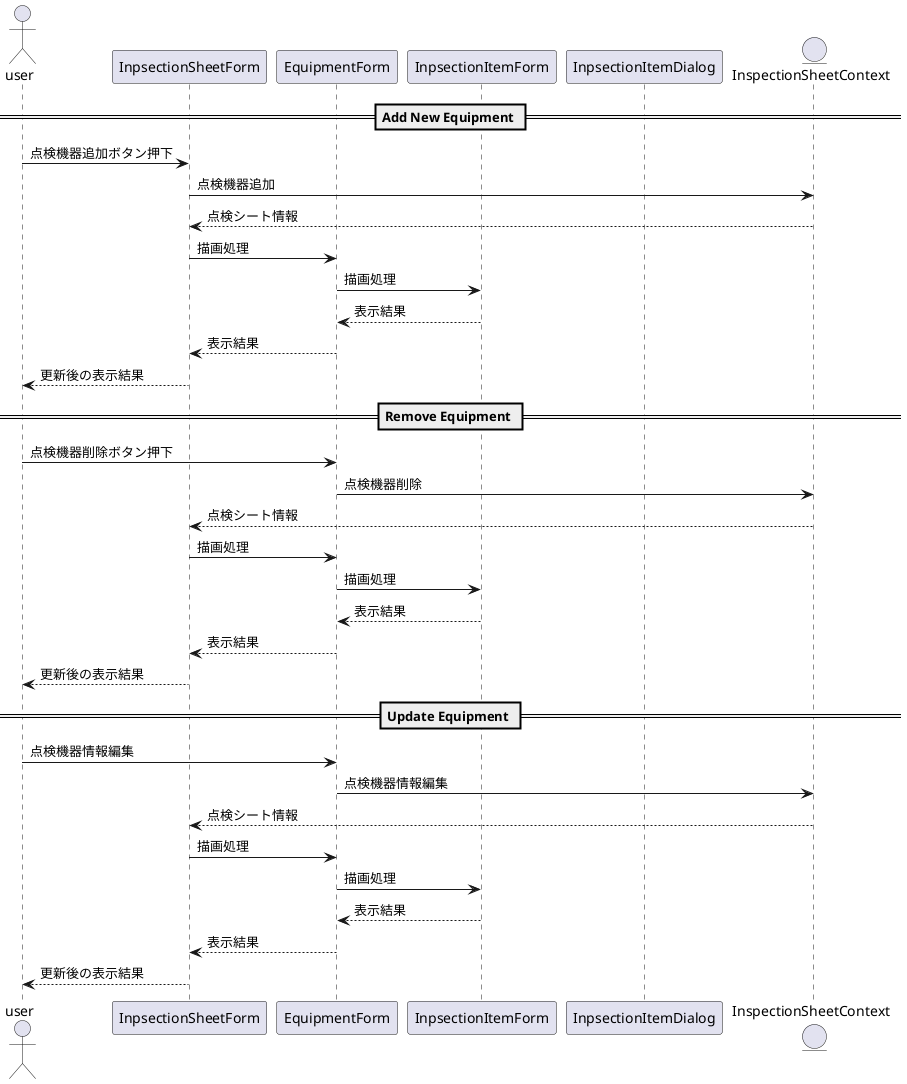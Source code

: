 @startuml sequence-diagram

actor user
participant InpsectionSheetForm as sheetForm
participant EquipmentForm as equipForm
participant InpsectionItemForm as itemForm
participant InpsectionItemDialog as itemDialog
entity InspectionSheetContext as sheetContext

== Add New Equipment ==
user -> sheetForm : 点検機器追加ボタン押下
sheetForm -> sheetContext : 点検機器追加
sheetForm <-- sheetContext : 点検シート情報
sheetForm -> equipForm : 描画処理
equipForm -> itemForm : 描画処理
equipForm <-- itemForm : 表示結果
sheetForm <-- equipForm : 表示結果
user <-- sheetForm : 更新後の表示結果

== Remove Equipment ==
user -> equipForm : 点検機器削除ボタン押下
equipForm -> sheetContext : 点検機器削除
sheetForm <-- sheetContext : 点検シート情報
sheetForm -> equipForm : 描画処理
equipForm -> itemForm : 描画処理
equipForm <-- itemForm : 表示結果
sheetForm <-- equipForm : 表示結果
user <-- sheetForm : 更新後の表示結果

== Update Equipment ==
user -> equipForm : 点検機器情報編集
equipForm -> sheetContext : 点検機器情報編集
sheetForm <-- sheetContext : 点検シート情報
sheetForm -> equipForm : 描画処理
equipForm -> itemForm : 描画処理
equipForm <-- itemForm : 表示結果
sheetForm <-- equipForm : 表示結果
user <-- sheetForm : 更新後の表示結果

@enduml
